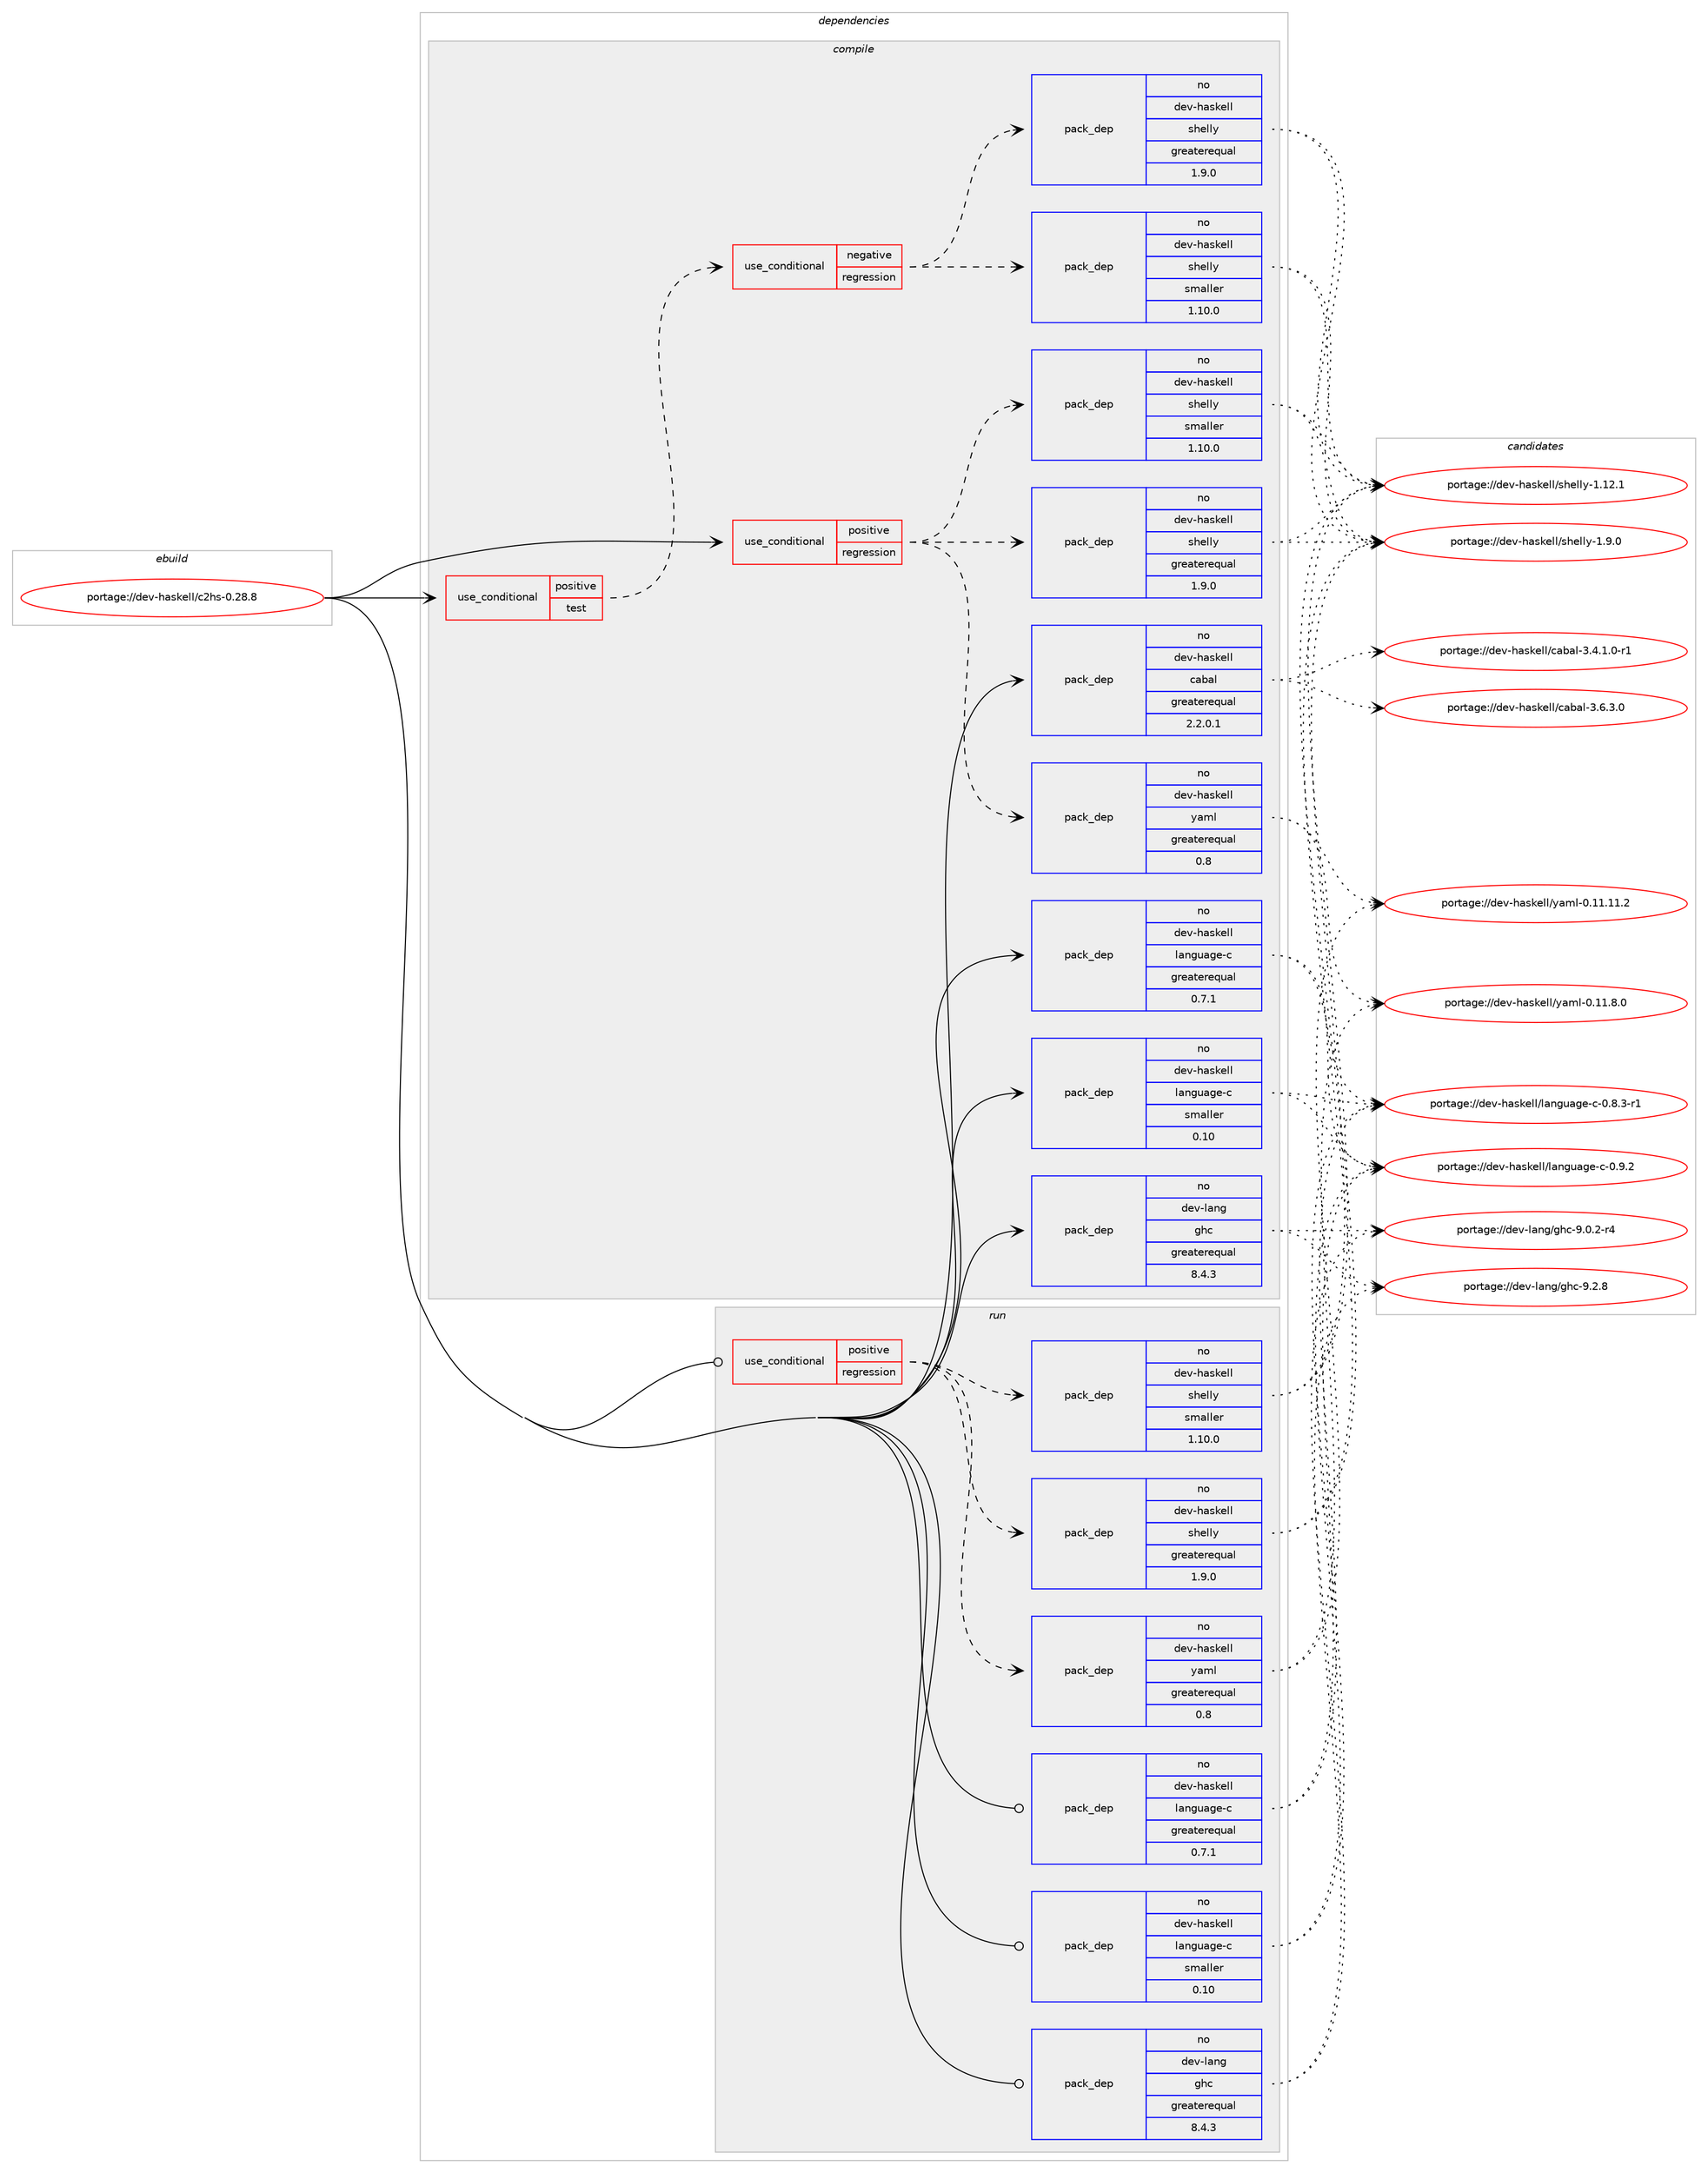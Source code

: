 digraph prolog {

# *************
# Graph options
# *************

newrank=true;
concentrate=true;
compound=true;
graph [rankdir=LR,fontname=Helvetica,fontsize=10,ranksep=1.5];#, ranksep=2.5, nodesep=0.2];
edge  [arrowhead=vee];
node  [fontname=Helvetica,fontsize=10];

# **********
# The ebuild
# **********

subgraph cluster_leftcol {
color=gray;
rank=same;
label=<<i>ebuild</i>>;
id [label="portage://dev-haskell/c2hs-0.28.8", color=red, width=4, href="../dev-haskell/c2hs-0.28.8.svg"];
}

# ****************
# The dependencies
# ****************

subgraph cluster_midcol {
color=gray;
label=<<i>dependencies</i>>;
subgraph cluster_compile {
fillcolor="#eeeeee";
style=filled;
label=<<i>compile</i>>;
subgraph cond19549 {
dependency35321 [label=<<TABLE BORDER="0" CELLBORDER="1" CELLSPACING="0" CELLPADDING="4"><TR><TD ROWSPAN="3" CELLPADDING="10">use_conditional</TD></TR><TR><TD>positive</TD></TR><TR><TD>regression</TD></TR></TABLE>>, shape=none, color=red];
subgraph pack14831 {
dependency35322 [label=<<TABLE BORDER="0" CELLBORDER="1" CELLSPACING="0" CELLPADDING="4" WIDTH="220"><TR><TD ROWSPAN="6" CELLPADDING="30">pack_dep</TD></TR><TR><TD WIDTH="110">no</TD></TR><TR><TD>dev-haskell</TD></TR><TR><TD>shelly</TD></TR><TR><TD>greaterequal</TD></TR><TR><TD>1.9.0</TD></TR></TABLE>>, shape=none, color=blue];
}
dependency35321:e -> dependency35322:w [weight=20,style="dashed",arrowhead="vee"];
subgraph pack14832 {
dependency35323 [label=<<TABLE BORDER="0" CELLBORDER="1" CELLSPACING="0" CELLPADDING="4" WIDTH="220"><TR><TD ROWSPAN="6" CELLPADDING="30">pack_dep</TD></TR><TR><TD WIDTH="110">no</TD></TR><TR><TD>dev-haskell</TD></TR><TR><TD>shelly</TD></TR><TR><TD>smaller</TD></TR><TR><TD>1.10.0</TD></TR></TABLE>>, shape=none, color=blue];
}
dependency35321:e -> dependency35323:w [weight=20,style="dashed",arrowhead="vee"];
# *** BEGIN UNKNOWN DEPENDENCY TYPE (TODO) ***
# dependency35321 -> package_dependency(portage://dev-haskell/c2hs-0.28.8,install,no,dev-haskell,text,none,[,,],any_same_slot,[])
# *** END UNKNOWN DEPENDENCY TYPE (TODO) ***

subgraph pack14833 {
dependency35324 [label=<<TABLE BORDER="0" CELLBORDER="1" CELLSPACING="0" CELLPADDING="4" WIDTH="220"><TR><TD ROWSPAN="6" CELLPADDING="30">pack_dep</TD></TR><TR><TD WIDTH="110">no</TD></TR><TR><TD>dev-haskell</TD></TR><TR><TD>yaml</TD></TR><TR><TD>greaterequal</TD></TR><TR><TD>0.8</TD></TR></TABLE>>, shape=none, color=blue];
}
dependency35321:e -> dependency35324:w [weight=20,style="dashed",arrowhead="vee"];
}
id:e -> dependency35321:w [weight=20,style="solid",arrowhead="vee"];
subgraph cond19550 {
dependency35325 [label=<<TABLE BORDER="0" CELLBORDER="1" CELLSPACING="0" CELLPADDING="4"><TR><TD ROWSPAN="3" CELLPADDING="10">use_conditional</TD></TR><TR><TD>positive</TD></TR><TR><TD>test</TD></TR></TABLE>>, shape=none, color=red];
# *** BEGIN UNKNOWN DEPENDENCY TYPE (TODO) ***
# dependency35325 -> package_dependency(portage://dev-haskell/c2hs-0.28.8,install,no,dev-haskell,hunit,none,[,,],[],[])
# *** END UNKNOWN DEPENDENCY TYPE (TODO) ***

# *** BEGIN UNKNOWN DEPENDENCY TYPE (TODO) ***
# dependency35325 -> package_dependency(portage://dev-haskell/c2hs-0.28.8,install,no,dev-haskell,test-framework,none,[,,],[],[])
# *** END UNKNOWN DEPENDENCY TYPE (TODO) ***

# *** BEGIN UNKNOWN DEPENDENCY TYPE (TODO) ***
# dependency35325 -> package_dependency(portage://dev-haskell/c2hs-0.28.8,install,no,dev-haskell,test-framework-hunit,none,[,,],[],[])
# *** END UNKNOWN DEPENDENCY TYPE (TODO) ***

subgraph cond19551 {
dependency35326 [label=<<TABLE BORDER="0" CELLBORDER="1" CELLSPACING="0" CELLPADDING="4"><TR><TD ROWSPAN="3" CELLPADDING="10">use_conditional</TD></TR><TR><TD>negative</TD></TR><TR><TD>regression</TD></TR></TABLE>>, shape=none, color=red];
subgraph pack14834 {
dependency35327 [label=<<TABLE BORDER="0" CELLBORDER="1" CELLSPACING="0" CELLPADDING="4" WIDTH="220"><TR><TD ROWSPAN="6" CELLPADDING="30">pack_dep</TD></TR><TR><TD WIDTH="110">no</TD></TR><TR><TD>dev-haskell</TD></TR><TR><TD>shelly</TD></TR><TR><TD>greaterequal</TD></TR><TR><TD>1.9.0</TD></TR></TABLE>>, shape=none, color=blue];
}
dependency35326:e -> dependency35327:w [weight=20,style="dashed",arrowhead="vee"];
subgraph pack14835 {
dependency35328 [label=<<TABLE BORDER="0" CELLBORDER="1" CELLSPACING="0" CELLPADDING="4" WIDTH="220"><TR><TD ROWSPAN="6" CELLPADDING="30">pack_dep</TD></TR><TR><TD WIDTH="110">no</TD></TR><TR><TD>dev-haskell</TD></TR><TR><TD>shelly</TD></TR><TR><TD>smaller</TD></TR><TR><TD>1.10.0</TD></TR></TABLE>>, shape=none, color=blue];
}
dependency35326:e -> dependency35328:w [weight=20,style="dashed",arrowhead="vee"];
# *** BEGIN UNKNOWN DEPENDENCY TYPE (TODO) ***
# dependency35326 -> package_dependency(portage://dev-haskell/c2hs-0.28.8,install,no,dev-haskell,text,none,[,,],[],[])
# *** END UNKNOWN DEPENDENCY TYPE (TODO) ***

}
dependency35325:e -> dependency35326:w [weight=20,style="dashed",arrowhead="vee"];
}
id:e -> dependency35325:w [weight=20,style="solid",arrowhead="vee"];
subgraph pack14836 {
dependency35329 [label=<<TABLE BORDER="0" CELLBORDER="1" CELLSPACING="0" CELLPADDING="4" WIDTH="220"><TR><TD ROWSPAN="6" CELLPADDING="30">pack_dep</TD></TR><TR><TD WIDTH="110">no</TD></TR><TR><TD>dev-haskell</TD></TR><TR><TD>cabal</TD></TR><TR><TD>greaterequal</TD></TR><TR><TD>2.2.0.1</TD></TR></TABLE>>, shape=none, color=blue];
}
id:e -> dependency35329:w [weight=20,style="solid",arrowhead="vee"];
# *** BEGIN UNKNOWN DEPENDENCY TYPE (TODO) ***
# id -> package_dependency(portage://dev-haskell/c2hs-0.28.8,install,no,dev-haskell,dlist,none,[,,],any_same_slot,[])
# *** END UNKNOWN DEPENDENCY TYPE (TODO) ***

subgraph pack14837 {
dependency35330 [label=<<TABLE BORDER="0" CELLBORDER="1" CELLSPACING="0" CELLPADDING="4" WIDTH="220"><TR><TD ROWSPAN="6" CELLPADDING="30">pack_dep</TD></TR><TR><TD WIDTH="110">no</TD></TR><TR><TD>dev-haskell</TD></TR><TR><TD>language-c</TD></TR><TR><TD>greaterequal</TD></TR><TR><TD>0.7.1</TD></TR></TABLE>>, shape=none, color=blue];
}
id:e -> dependency35330:w [weight=20,style="solid",arrowhead="vee"];
subgraph pack14838 {
dependency35331 [label=<<TABLE BORDER="0" CELLBORDER="1" CELLSPACING="0" CELLPADDING="4" WIDTH="220"><TR><TD ROWSPAN="6" CELLPADDING="30">pack_dep</TD></TR><TR><TD WIDTH="110">no</TD></TR><TR><TD>dev-haskell</TD></TR><TR><TD>language-c</TD></TR><TR><TD>smaller</TD></TR><TR><TD>0.10</TD></TR></TABLE>>, shape=none, color=blue];
}
id:e -> dependency35331:w [weight=20,style="solid",arrowhead="vee"];
subgraph pack14839 {
dependency35332 [label=<<TABLE BORDER="0" CELLBORDER="1" CELLSPACING="0" CELLPADDING="4" WIDTH="220"><TR><TD ROWSPAN="6" CELLPADDING="30">pack_dep</TD></TR><TR><TD WIDTH="110">no</TD></TR><TR><TD>dev-lang</TD></TR><TR><TD>ghc</TD></TR><TR><TD>greaterequal</TD></TR><TR><TD>8.4.3</TD></TR></TABLE>>, shape=none, color=blue];
}
id:e -> dependency35332:w [weight=20,style="solid",arrowhead="vee"];
}
subgraph cluster_compileandrun {
fillcolor="#eeeeee";
style=filled;
label=<<i>compile and run</i>>;
}
subgraph cluster_run {
fillcolor="#eeeeee";
style=filled;
label=<<i>run</i>>;
subgraph cond19552 {
dependency35333 [label=<<TABLE BORDER="0" CELLBORDER="1" CELLSPACING="0" CELLPADDING="4"><TR><TD ROWSPAN="3" CELLPADDING="10">use_conditional</TD></TR><TR><TD>positive</TD></TR><TR><TD>regression</TD></TR></TABLE>>, shape=none, color=red];
subgraph pack14840 {
dependency35334 [label=<<TABLE BORDER="0" CELLBORDER="1" CELLSPACING="0" CELLPADDING="4" WIDTH="220"><TR><TD ROWSPAN="6" CELLPADDING="30">pack_dep</TD></TR><TR><TD WIDTH="110">no</TD></TR><TR><TD>dev-haskell</TD></TR><TR><TD>shelly</TD></TR><TR><TD>greaterequal</TD></TR><TR><TD>1.9.0</TD></TR></TABLE>>, shape=none, color=blue];
}
dependency35333:e -> dependency35334:w [weight=20,style="dashed",arrowhead="vee"];
subgraph pack14841 {
dependency35335 [label=<<TABLE BORDER="0" CELLBORDER="1" CELLSPACING="0" CELLPADDING="4" WIDTH="220"><TR><TD ROWSPAN="6" CELLPADDING="30">pack_dep</TD></TR><TR><TD WIDTH="110">no</TD></TR><TR><TD>dev-haskell</TD></TR><TR><TD>shelly</TD></TR><TR><TD>smaller</TD></TR><TR><TD>1.10.0</TD></TR></TABLE>>, shape=none, color=blue];
}
dependency35333:e -> dependency35335:w [weight=20,style="dashed",arrowhead="vee"];
# *** BEGIN UNKNOWN DEPENDENCY TYPE (TODO) ***
# dependency35333 -> package_dependency(portage://dev-haskell/c2hs-0.28.8,run,no,dev-haskell,text,none,[,,],any_same_slot,[])
# *** END UNKNOWN DEPENDENCY TYPE (TODO) ***

subgraph pack14842 {
dependency35336 [label=<<TABLE BORDER="0" CELLBORDER="1" CELLSPACING="0" CELLPADDING="4" WIDTH="220"><TR><TD ROWSPAN="6" CELLPADDING="30">pack_dep</TD></TR><TR><TD WIDTH="110">no</TD></TR><TR><TD>dev-haskell</TD></TR><TR><TD>yaml</TD></TR><TR><TD>greaterequal</TD></TR><TR><TD>0.8</TD></TR></TABLE>>, shape=none, color=blue];
}
dependency35333:e -> dependency35336:w [weight=20,style="dashed",arrowhead="vee"];
}
id:e -> dependency35333:w [weight=20,style="solid",arrowhead="odot"];
# *** BEGIN UNKNOWN DEPENDENCY TYPE (TODO) ***
# id -> package_dependency(portage://dev-haskell/c2hs-0.28.8,run,no,dev-haskell,dlist,none,[,,],any_same_slot,[])
# *** END UNKNOWN DEPENDENCY TYPE (TODO) ***

subgraph pack14843 {
dependency35337 [label=<<TABLE BORDER="0" CELLBORDER="1" CELLSPACING="0" CELLPADDING="4" WIDTH="220"><TR><TD ROWSPAN="6" CELLPADDING="30">pack_dep</TD></TR><TR><TD WIDTH="110">no</TD></TR><TR><TD>dev-haskell</TD></TR><TR><TD>language-c</TD></TR><TR><TD>greaterequal</TD></TR><TR><TD>0.7.1</TD></TR></TABLE>>, shape=none, color=blue];
}
id:e -> dependency35337:w [weight=20,style="solid",arrowhead="odot"];
subgraph pack14844 {
dependency35338 [label=<<TABLE BORDER="0" CELLBORDER="1" CELLSPACING="0" CELLPADDING="4" WIDTH="220"><TR><TD ROWSPAN="6" CELLPADDING="30">pack_dep</TD></TR><TR><TD WIDTH="110">no</TD></TR><TR><TD>dev-haskell</TD></TR><TR><TD>language-c</TD></TR><TR><TD>smaller</TD></TR><TR><TD>0.10</TD></TR></TABLE>>, shape=none, color=blue];
}
id:e -> dependency35338:w [weight=20,style="solid",arrowhead="odot"];
subgraph pack14845 {
dependency35339 [label=<<TABLE BORDER="0" CELLBORDER="1" CELLSPACING="0" CELLPADDING="4" WIDTH="220"><TR><TD ROWSPAN="6" CELLPADDING="30">pack_dep</TD></TR><TR><TD WIDTH="110">no</TD></TR><TR><TD>dev-lang</TD></TR><TR><TD>ghc</TD></TR><TR><TD>greaterequal</TD></TR><TR><TD>8.4.3</TD></TR></TABLE>>, shape=none, color=blue];
}
id:e -> dependency35339:w [weight=20,style="solid",arrowhead="odot"];
}
}

# **************
# The candidates
# **************

subgraph cluster_choices {
rank=same;
color=gray;
label=<<i>candidates</i>>;

subgraph choice14831 {
color=black;
nodesep=1;
choice10010111845104971151071011081084711510410110810812145494649504649 [label="portage://dev-haskell/shelly-1.12.1", color=red, width=4,href="../dev-haskell/shelly-1.12.1.svg"];
choice100101118451049711510710110810847115104101108108121454946574648 [label="portage://dev-haskell/shelly-1.9.0", color=red, width=4,href="../dev-haskell/shelly-1.9.0.svg"];
dependency35322:e -> choice10010111845104971151071011081084711510410110810812145494649504649:w [style=dotted,weight="100"];
dependency35322:e -> choice100101118451049711510710110810847115104101108108121454946574648:w [style=dotted,weight="100"];
}
subgraph choice14832 {
color=black;
nodesep=1;
choice10010111845104971151071011081084711510410110810812145494649504649 [label="portage://dev-haskell/shelly-1.12.1", color=red, width=4,href="../dev-haskell/shelly-1.12.1.svg"];
choice100101118451049711510710110810847115104101108108121454946574648 [label="portage://dev-haskell/shelly-1.9.0", color=red, width=4,href="../dev-haskell/shelly-1.9.0.svg"];
dependency35323:e -> choice10010111845104971151071011081084711510410110810812145494649504649:w [style=dotted,weight="100"];
dependency35323:e -> choice100101118451049711510710110810847115104101108108121454946574648:w [style=dotted,weight="100"];
}
subgraph choice14833 {
color=black;
nodesep=1;
choice1001011184510497115107101108108471219710910845484649494649494650 [label="portage://dev-haskell/yaml-0.11.11.2", color=red, width=4,href="../dev-haskell/yaml-0.11.11.2.svg"];
choice10010111845104971151071011081084712197109108454846494946564648 [label="portage://dev-haskell/yaml-0.11.8.0", color=red, width=4,href="../dev-haskell/yaml-0.11.8.0.svg"];
dependency35324:e -> choice1001011184510497115107101108108471219710910845484649494649494650:w [style=dotted,weight="100"];
dependency35324:e -> choice10010111845104971151071011081084712197109108454846494946564648:w [style=dotted,weight="100"];
}
subgraph choice14834 {
color=black;
nodesep=1;
choice10010111845104971151071011081084711510410110810812145494649504649 [label="portage://dev-haskell/shelly-1.12.1", color=red, width=4,href="../dev-haskell/shelly-1.12.1.svg"];
choice100101118451049711510710110810847115104101108108121454946574648 [label="portage://dev-haskell/shelly-1.9.0", color=red, width=4,href="../dev-haskell/shelly-1.9.0.svg"];
dependency35327:e -> choice10010111845104971151071011081084711510410110810812145494649504649:w [style=dotted,weight="100"];
dependency35327:e -> choice100101118451049711510710110810847115104101108108121454946574648:w [style=dotted,weight="100"];
}
subgraph choice14835 {
color=black;
nodesep=1;
choice10010111845104971151071011081084711510410110810812145494649504649 [label="portage://dev-haskell/shelly-1.12.1", color=red, width=4,href="../dev-haskell/shelly-1.12.1.svg"];
choice100101118451049711510710110810847115104101108108121454946574648 [label="portage://dev-haskell/shelly-1.9.0", color=red, width=4,href="../dev-haskell/shelly-1.9.0.svg"];
dependency35328:e -> choice10010111845104971151071011081084711510410110810812145494649504649:w [style=dotted,weight="100"];
dependency35328:e -> choice100101118451049711510710110810847115104101108108121454946574648:w [style=dotted,weight="100"];
}
subgraph choice14836 {
color=black;
nodesep=1;
choice1001011184510497115107101108108479997989710845514652464946484511449 [label="portage://dev-haskell/cabal-3.4.1.0-r1", color=red, width=4,href="../dev-haskell/cabal-3.4.1.0-r1.svg"];
choice100101118451049711510710110810847999798971084551465446514648 [label="portage://dev-haskell/cabal-3.6.3.0", color=red, width=4,href="../dev-haskell/cabal-3.6.3.0.svg"];
dependency35329:e -> choice1001011184510497115107101108108479997989710845514652464946484511449:w [style=dotted,weight="100"];
dependency35329:e -> choice100101118451049711510710110810847999798971084551465446514648:w [style=dotted,weight="100"];
}
subgraph choice14837 {
color=black;
nodesep=1;
choice100101118451049711510710110810847108971101031179710310145994548465646514511449 [label="portage://dev-haskell/language-c-0.8.3-r1", color=red, width=4,href="../dev-haskell/language-c-0.8.3-r1.svg"];
choice10010111845104971151071011081084710897110103117971031014599454846574650 [label="portage://dev-haskell/language-c-0.9.2", color=red, width=4,href="../dev-haskell/language-c-0.9.2.svg"];
dependency35330:e -> choice100101118451049711510710110810847108971101031179710310145994548465646514511449:w [style=dotted,weight="100"];
dependency35330:e -> choice10010111845104971151071011081084710897110103117971031014599454846574650:w [style=dotted,weight="100"];
}
subgraph choice14838 {
color=black;
nodesep=1;
choice100101118451049711510710110810847108971101031179710310145994548465646514511449 [label="portage://dev-haskell/language-c-0.8.3-r1", color=red, width=4,href="../dev-haskell/language-c-0.8.3-r1.svg"];
choice10010111845104971151071011081084710897110103117971031014599454846574650 [label="portage://dev-haskell/language-c-0.9.2", color=red, width=4,href="../dev-haskell/language-c-0.9.2.svg"];
dependency35331:e -> choice100101118451049711510710110810847108971101031179710310145994548465646514511449:w [style=dotted,weight="100"];
dependency35331:e -> choice10010111845104971151071011081084710897110103117971031014599454846574650:w [style=dotted,weight="100"];
}
subgraph choice14839 {
color=black;
nodesep=1;
choice100101118451089711010347103104994557464846504511452 [label="portage://dev-lang/ghc-9.0.2-r4", color=red, width=4,href="../dev-lang/ghc-9.0.2-r4.svg"];
choice10010111845108971101034710310499455746504656 [label="portage://dev-lang/ghc-9.2.8", color=red, width=4,href="../dev-lang/ghc-9.2.8.svg"];
dependency35332:e -> choice100101118451089711010347103104994557464846504511452:w [style=dotted,weight="100"];
dependency35332:e -> choice10010111845108971101034710310499455746504656:w [style=dotted,weight="100"];
}
subgraph choice14840 {
color=black;
nodesep=1;
choice10010111845104971151071011081084711510410110810812145494649504649 [label="portage://dev-haskell/shelly-1.12.1", color=red, width=4,href="../dev-haskell/shelly-1.12.1.svg"];
choice100101118451049711510710110810847115104101108108121454946574648 [label="portage://dev-haskell/shelly-1.9.0", color=red, width=4,href="../dev-haskell/shelly-1.9.0.svg"];
dependency35334:e -> choice10010111845104971151071011081084711510410110810812145494649504649:w [style=dotted,weight="100"];
dependency35334:e -> choice100101118451049711510710110810847115104101108108121454946574648:w [style=dotted,weight="100"];
}
subgraph choice14841 {
color=black;
nodesep=1;
choice10010111845104971151071011081084711510410110810812145494649504649 [label="portage://dev-haskell/shelly-1.12.1", color=red, width=4,href="../dev-haskell/shelly-1.12.1.svg"];
choice100101118451049711510710110810847115104101108108121454946574648 [label="portage://dev-haskell/shelly-1.9.0", color=red, width=4,href="../dev-haskell/shelly-1.9.0.svg"];
dependency35335:e -> choice10010111845104971151071011081084711510410110810812145494649504649:w [style=dotted,weight="100"];
dependency35335:e -> choice100101118451049711510710110810847115104101108108121454946574648:w [style=dotted,weight="100"];
}
subgraph choice14842 {
color=black;
nodesep=1;
choice1001011184510497115107101108108471219710910845484649494649494650 [label="portage://dev-haskell/yaml-0.11.11.2", color=red, width=4,href="../dev-haskell/yaml-0.11.11.2.svg"];
choice10010111845104971151071011081084712197109108454846494946564648 [label="portage://dev-haskell/yaml-0.11.8.0", color=red, width=4,href="../dev-haskell/yaml-0.11.8.0.svg"];
dependency35336:e -> choice1001011184510497115107101108108471219710910845484649494649494650:w [style=dotted,weight="100"];
dependency35336:e -> choice10010111845104971151071011081084712197109108454846494946564648:w [style=dotted,weight="100"];
}
subgraph choice14843 {
color=black;
nodesep=1;
choice100101118451049711510710110810847108971101031179710310145994548465646514511449 [label="portage://dev-haskell/language-c-0.8.3-r1", color=red, width=4,href="../dev-haskell/language-c-0.8.3-r1.svg"];
choice10010111845104971151071011081084710897110103117971031014599454846574650 [label="portage://dev-haskell/language-c-0.9.2", color=red, width=4,href="../dev-haskell/language-c-0.9.2.svg"];
dependency35337:e -> choice100101118451049711510710110810847108971101031179710310145994548465646514511449:w [style=dotted,weight="100"];
dependency35337:e -> choice10010111845104971151071011081084710897110103117971031014599454846574650:w [style=dotted,weight="100"];
}
subgraph choice14844 {
color=black;
nodesep=1;
choice100101118451049711510710110810847108971101031179710310145994548465646514511449 [label="portage://dev-haskell/language-c-0.8.3-r1", color=red, width=4,href="../dev-haskell/language-c-0.8.3-r1.svg"];
choice10010111845104971151071011081084710897110103117971031014599454846574650 [label="portage://dev-haskell/language-c-0.9.2", color=red, width=4,href="../dev-haskell/language-c-0.9.2.svg"];
dependency35338:e -> choice100101118451049711510710110810847108971101031179710310145994548465646514511449:w [style=dotted,weight="100"];
dependency35338:e -> choice10010111845104971151071011081084710897110103117971031014599454846574650:w [style=dotted,weight="100"];
}
subgraph choice14845 {
color=black;
nodesep=1;
choice100101118451089711010347103104994557464846504511452 [label="portage://dev-lang/ghc-9.0.2-r4", color=red, width=4,href="../dev-lang/ghc-9.0.2-r4.svg"];
choice10010111845108971101034710310499455746504656 [label="portage://dev-lang/ghc-9.2.8", color=red, width=4,href="../dev-lang/ghc-9.2.8.svg"];
dependency35339:e -> choice100101118451089711010347103104994557464846504511452:w [style=dotted,weight="100"];
dependency35339:e -> choice10010111845108971101034710310499455746504656:w [style=dotted,weight="100"];
}
}

}
